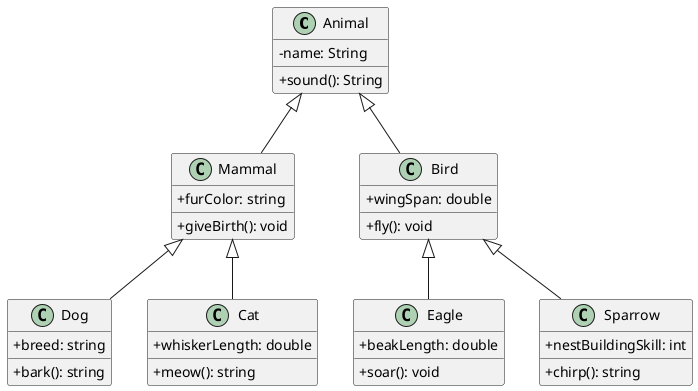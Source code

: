 @startuml

skinparam classAttributeIconSize 0

class Animal {
-name: String
+sound(): String
}

class Mammal  {
+furColor: string
+giveBirth(): void
}

class Bird {
+wingSpan: double
+fly(): void
}

class Dog {
+breed: string
+bark(): string
}

class Cat {
+whiskerLength: double
+meow(): string
}

class Eagle {
+beakLength: double
+soar(): void
}

class Sparrow {
 +nestBuildingSkill: int
 +chirp(): string
}

Animal <|-- Mammal
Animal <|-- Bird
Bird <|-- Eagle
Bird <|-- Sparrow
Mammal <|-- Dog
Mammal <|-- Cat

@enduml